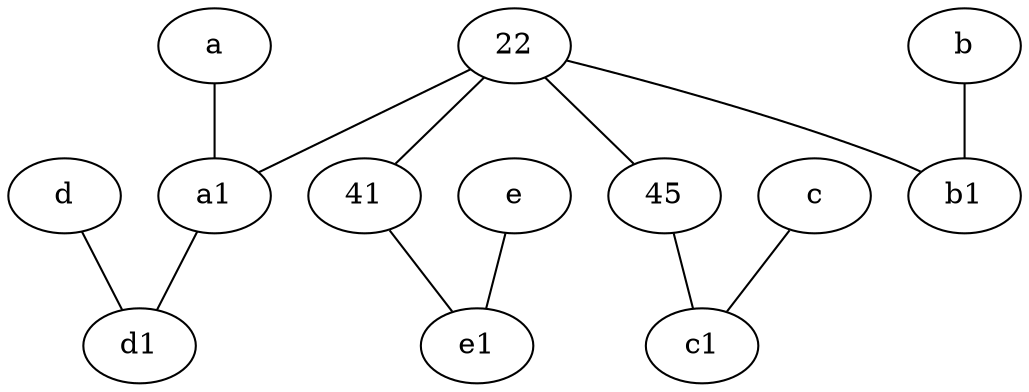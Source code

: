 graph {
	node [labelfontsize=50]
	d1 [labelfontsize=50 pos="3,5!"]
	c1 [labelfontsize=50 pos="4.5,3!"]
	a [labelfontsize=50 pos="8,2!"]
	45 [labelfontsize=50]
	a1 [labelfontsize=50 pos="8,3!"]
	41 [labelfontsize=50]
	b1 [labelfontsize=50 pos="9,4!"]
	22 [labelfontsize=50]
	e1 [labelfontsize=50 pos="7,7!"]
	45 -- c1
	a1 -- d1
	41 -- e1
	22 -- 45
	d -- d1
	e -- e1
	22 -- a1
	b -- b1
	22 -- 41
	c -- c1
	a -- a1
	22 -- b1
}

